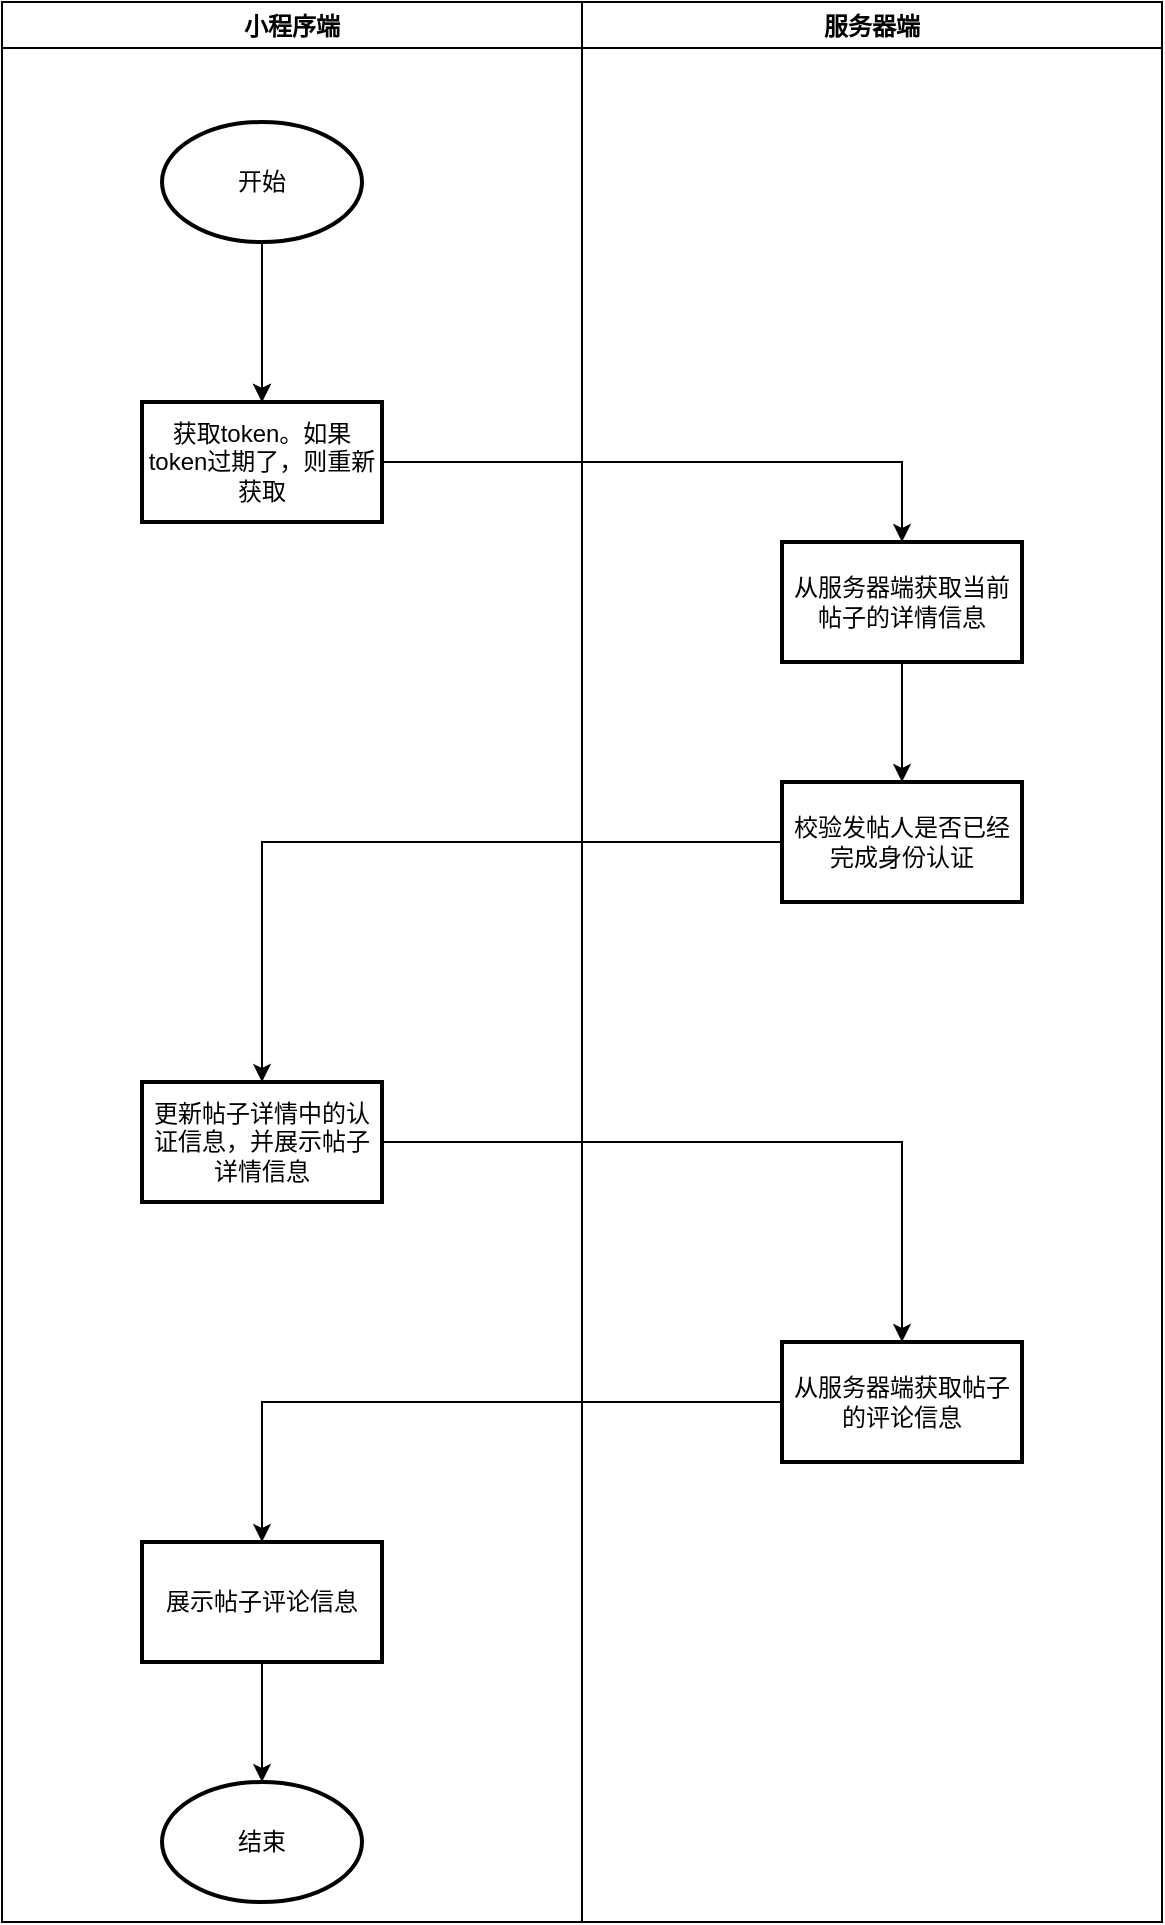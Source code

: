 <mxfile version="20.8.16" type="device" pages="2"><diagram name="页面监听加载" id="mnPf7sqH9tDzqcIN8zVI"><mxGraphModel dx="1306" dy="809" grid="1" gridSize="10" guides="1" tooltips="1" connect="1" arrows="1" fold="1" page="1" pageScale="1" pageWidth="827" pageHeight="1169" math="0" shadow="0"><root><mxCell id="0"/><mxCell id="1" parent="0"/><mxCell id="WXoK6V1U_QoBBOyzU6eC-5" value="" style="edgeStyle=orthogonalEdgeStyle;rounded=0;orthogonalLoop=1;jettySize=auto;html=1;" parent="1" source="WXoK6V1U_QoBBOyzU6eC-2" target="WXoK6V1U_QoBBOyzU6eC-4" edge="1"><mxGeometry relative="1" as="geometry"/></mxCell><mxCell id="DZKozP2rykbG9aLjkXL0-3" value="" style="edgeStyle=orthogonalEdgeStyle;rounded=0;orthogonalLoop=1;jettySize=auto;html=1;" edge="1" parent="1" source="WXoK6V1U_QoBBOyzU6eC-8" target="DZKozP2rykbG9aLjkXL0-2"><mxGeometry relative="1" as="geometry"/></mxCell><mxCell id="DZKozP2rykbG9aLjkXL0-5" value="" style="edgeStyle=orthogonalEdgeStyle;rounded=0;orthogonalLoop=1;jettySize=auto;html=1;" edge="1" parent="1" source="DZKozP2rykbG9aLjkXL0-2" target="DZKozP2rykbG9aLjkXL0-4"><mxGeometry relative="1" as="geometry"/></mxCell><mxCell id="DZKozP2rykbG9aLjkXL0-7" value="" style="edgeStyle=orthogonalEdgeStyle;rounded=0;orthogonalLoop=1;jettySize=auto;html=1;" edge="1" parent="1" source="DZKozP2rykbG9aLjkXL0-4" target="DZKozP2rykbG9aLjkXL0-6"><mxGeometry relative="1" as="geometry"/></mxCell><mxCell id="DZKozP2rykbG9aLjkXL0-12" value="小程序端" style="swimlane;" vertex="1" parent="1"><mxGeometry x="190" y="60" width="290" height="960" as="geometry"/></mxCell><mxCell id="WXoK6V1U_QoBBOyzU6eC-1" value="开始" style="strokeWidth=2;html=1;shape=mxgraph.flowchart.start_1;whiteSpace=wrap;" parent="DZKozP2rykbG9aLjkXL0-12" vertex="1"><mxGeometry x="80" y="60" width="100" height="60" as="geometry"/></mxCell><mxCell id="WXoK6V1U_QoBBOyzU6eC-2" value="获取token。如果token过期了，则重新获取" style="whiteSpace=wrap;html=1;strokeWidth=2;" parent="DZKozP2rykbG9aLjkXL0-12" vertex="1"><mxGeometry x="70" y="200" width="120" height="60" as="geometry"/></mxCell><mxCell id="WXoK6V1U_QoBBOyzU6eC-3" value="" style="edgeStyle=orthogonalEdgeStyle;rounded=0;orthogonalLoop=1;jettySize=auto;html=1;" parent="DZKozP2rykbG9aLjkXL0-12" source="WXoK6V1U_QoBBOyzU6eC-1" target="WXoK6V1U_QoBBOyzU6eC-2" edge="1"><mxGeometry relative="1" as="geometry"/></mxCell><mxCell id="DZKozP2rykbG9aLjkXL0-1" value="" style="edgeStyle=orthogonalEdgeStyle;rounded=0;orthogonalLoop=1;jettySize=auto;html=1;" edge="1" parent="DZKozP2rykbG9aLjkXL0-12" source="WXoK6V1U_QoBBOyzU6eC-1" target="WXoK6V1U_QoBBOyzU6eC-2"><mxGeometry relative="1" as="geometry"/></mxCell><mxCell id="DZKozP2rykbG9aLjkXL0-2" value="更新帖子详情中的认证信息，并展示帖子详情信息" style="whiteSpace=wrap;html=1;strokeWidth=2;" vertex="1" parent="DZKozP2rykbG9aLjkXL0-12"><mxGeometry x="70" y="540" width="120" height="60" as="geometry"/></mxCell><mxCell id="DZKozP2rykbG9aLjkXL0-6" value="展示帖子评论信息" style="whiteSpace=wrap;html=1;strokeWidth=2;" vertex="1" parent="DZKozP2rykbG9aLjkXL0-12"><mxGeometry x="70" y="770" width="120" height="60" as="geometry"/></mxCell><mxCell id="DZKozP2rykbG9aLjkXL0-10" value="结束" style="strokeWidth=2;html=1;shape=mxgraph.flowchart.start_1;whiteSpace=wrap;" vertex="1" parent="DZKozP2rykbG9aLjkXL0-12"><mxGeometry x="80" y="890" width="100" height="60" as="geometry"/></mxCell><mxCell id="DZKozP2rykbG9aLjkXL0-11" style="edgeStyle=orthogonalEdgeStyle;rounded=0;orthogonalLoop=1;jettySize=auto;html=1;exitX=0.5;exitY=1;exitDx=0;exitDy=0;entryX=0.5;entryY=0;entryDx=0;entryDy=0;entryPerimeter=0;" edge="1" parent="DZKozP2rykbG9aLjkXL0-12" source="DZKozP2rykbG9aLjkXL0-6" target="DZKozP2rykbG9aLjkXL0-10"><mxGeometry relative="1" as="geometry"/></mxCell><mxCell id="DZKozP2rykbG9aLjkXL0-13" value="服务器端" style="swimlane;" vertex="1" parent="1"><mxGeometry x="480" y="60" width="290" height="960" as="geometry"/></mxCell><mxCell id="WXoK6V1U_QoBBOyzU6eC-4" value="从服务器端获取当前帖子的详情信息" style="whiteSpace=wrap;html=1;strokeWidth=2;" parent="DZKozP2rykbG9aLjkXL0-13" vertex="1"><mxGeometry x="100" y="270" width="120" height="60" as="geometry"/></mxCell><mxCell id="WXoK6V1U_QoBBOyzU6eC-8" value="校验发帖人是否已经完成身份认证" style="whiteSpace=wrap;html=1;strokeWidth=2;" parent="DZKozP2rykbG9aLjkXL0-13" vertex="1"><mxGeometry x="100" y="390" width="120" height="60" as="geometry"/></mxCell><mxCell id="WXoK6V1U_QoBBOyzU6eC-9" value="" style="edgeStyle=orthogonalEdgeStyle;rounded=0;orthogonalLoop=1;jettySize=auto;html=1;" parent="DZKozP2rykbG9aLjkXL0-13" source="WXoK6V1U_QoBBOyzU6eC-4" target="WXoK6V1U_QoBBOyzU6eC-8" edge="1"><mxGeometry relative="1" as="geometry"/></mxCell><mxCell id="DZKozP2rykbG9aLjkXL0-4" value="从服务器端获取帖子的评论信息" style="whiteSpace=wrap;html=1;strokeWidth=2;" vertex="1" parent="DZKozP2rykbG9aLjkXL0-13"><mxGeometry x="100" y="670" width="120" height="60" as="geometry"/></mxCell></root></mxGraphModel></diagram><diagram id="Mt5rmUnGLSHcxJZyz4dg" name="发表评论"><mxGraphModel dx="1306" dy="809" grid="1" gridSize="10" guides="1" tooltips="1" connect="1" arrows="1" fold="1" page="1" pageScale="1" pageWidth="827" pageHeight="1169" math="0" shadow="0"><root><mxCell id="0"/><mxCell id="1" parent="0"/><mxCell id="8KnBOuARu3nVTLG8tP7J-17" value="" style="edgeStyle=orthogonalEdgeStyle;rounded=0;orthogonalLoop=1;jettySize=auto;html=1;" edge="1" parent="1" source="8KnBOuARu3nVTLG8tP7J-14" target="8KnBOuARu3nVTLG8tP7J-16"><mxGeometry relative="1" as="geometry"/></mxCell><mxCell id="8KnBOuARu3nVTLG8tP7J-26" style="edgeStyle=orthogonalEdgeStyle;rounded=0;orthogonalLoop=1;jettySize=auto;html=1;exitX=1;exitY=0.5;exitDx=0;exitDy=0;entryX=0;entryY=0.5;entryDx=0;entryDy=0;" edge="1" parent="1" source="8KnBOuARu3nVTLG8tP7J-24" target="8KnBOuARu3nVTLG8tP7J-12"><mxGeometry relative="1" as="geometry"/></mxCell><mxCell id="8KnBOuARu3nVTLG8tP7J-31" value="小程序端" style="swimlane;" vertex="1" parent="1"><mxGeometry x="100" y="30" width="250" height="1010" as="geometry"/></mxCell><mxCell id="8KnBOuARu3nVTLG8tP7J-1" value="开始" style="strokeWidth=2;html=1;shape=mxgraph.flowchart.start_1;whiteSpace=wrap;" vertex="1" parent="8KnBOuARu3nVTLG8tP7J-31"><mxGeometry x="60" y="50" width="100" height="60" as="geometry"/></mxCell><mxCell id="8KnBOuARu3nVTLG8tP7J-2" value="是否已登录？" style="rhombus;whiteSpace=wrap;html=1;strokeWidth=2;" vertex="1" parent="8KnBOuARu3nVTLG8tP7J-31"><mxGeometry x="70" y="180" width="80" height="80" as="geometry"/></mxCell><mxCell id="8KnBOuARu3nVTLG8tP7J-3" value="" style="edgeStyle=orthogonalEdgeStyle;rounded=0;orthogonalLoop=1;jettySize=auto;html=1;" edge="1" parent="8KnBOuARu3nVTLG8tP7J-31" source="8KnBOuARu3nVTLG8tP7J-1" target="8KnBOuARu3nVTLG8tP7J-2"><mxGeometry relative="1" as="geometry"/></mxCell><mxCell id="8KnBOuARu3nVTLG8tP7J-4" value="校验评论内容是否为空" style="whiteSpace=wrap;html=1;strokeWidth=2;" vertex="1" parent="8KnBOuARu3nVTLG8tP7J-31"><mxGeometry x="50" y="350" width="120" height="60" as="geometry"/></mxCell><mxCell id="8KnBOuARu3nVTLG8tP7J-5" value="Y" style="edgeStyle=orthogonalEdgeStyle;rounded=0;orthogonalLoop=1;jettySize=auto;html=1;" edge="1" parent="8KnBOuARu3nVTLG8tP7J-31" source="8KnBOuARu3nVTLG8tP7J-2" target="8KnBOuARu3nVTLG8tP7J-4"><mxGeometry relative="1" as="geometry"/></mxCell><mxCell id="8KnBOuARu3nVTLG8tP7J-16" value="重新向服务端获取新的评论区信息" style="whiteSpace=wrap;html=1;strokeWidth=2;" vertex="1" parent="8KnBOuARu3nVTLG8tP7J-31"><mxGeometry x="50" y="770" width="120" height="60" as="geometry"/></mxCell><mxCell id="8KnBOuARu3nVTLG8tP7J-24" value="将评论内容和对应的评论id发送到服务端" style="whiteSpace=wrap;html=1;strokeWidth=2;" vertex="1" parent="8KnBOuARu3nVTLG8tP7J-31"><mxGeometry x="50" y="490" width="120" height="60" as="geometry"/></mxCell><mxCell id="8KnBOuARu3nVTLG8tP7J-25" value="" style="edgeStyle=orthogonalEdgeStyle;rounded=0;orthogonalLoop=1;jettySize=auto;html=1;" edge="1" parent="8KnBOuARu3nVTLG8tP7J-31" source="8KnBOuARu3nVTLG8tP7J-4" target="8KnBOuARu3nVTLG8tP7J-24"><mxGeometry relative="1" as="geometry"/></mxCell><mxCell id="8KnBOuARu3nVTLG8tP7J-29" value="结束" style="strokeWidth=2;html=1;shape=mxgraph.flowchart.start_1;whiteSpace=wrap;" vertex="1" parent="8KnBOuARu3nVTLG8tP7J-31"><mxGeometry x="60" y="910" width="100" height="60" as="geometry"/></mxCell><mxCell id="8KnBOuARu3nVTLG8tP7J-30" style="edgeStyle=orthogonalEdgeStyle;rounded=0;orthogonalLoop=1;jettySize=auto;html=1;exitX=0.5;exitY=1;exitDx=0;exitDy=0;entryX=0.5;entryY=0;entryDx=0;entryDy=0;entryPerimeter=0;" edge="1" parent="8KnBOuARu3nVTLG8tP7J-31" source="8KnBOuARu3nVTLG8tP7J-16" target="8KnBOuARu3nVTLG8tP7J-29"><mxGeometry relative="1" as="geometry"/></mxCell><mxCell id="8KnBOuARu3nVTLG8tP7J-43" value="服务器端" style="swimlane;" vertex="1" parent="1"><mxGeometry x="350" y="30" width="260" height="1010" as="geometry"/></mxCell><mxCell id="8KnBOuARu3nVTLG8tP7J-12" value="服务端审核评论内容是否合规" style="whiteSpace=wrap;html=1;strokeWidth=2;" vertex="1" parent="8KnBOuARu3nVTLG8tP7J-43"><mxGeometry x="90" y="490" width="120" height="60" as="geometry"/></mxCell><mxCell id="8KnBOuARu3nVTLG8tP7J-14" value="更新帖子的评论区信息" style="whiteSpace=wrap;html=1;strokeWidth=2;" vertex="1" parent="8KnBOuARu3nVTLG8tP7J-43"><mxGeometry x="90" y="650" width="120" height="60" as="geometry"/></mxCell><mxCell id="8KnBOuARu3nVTLG8tP7J-15" value="" style="edgeStyle=orthogonalEdgeStyle;rounded=0;orthogonalLoop=1;jettySize=auto;html=1;" edge="1" parent="8KnBOuARu3nVTLG8tP7J-43" source="8KnBOuARu3nVTLG8tP7J-12" target="8KnBOuARu3nVTLG8tP7J-14"><mxGeometry relative="1" as="geometry"/></mxCell></root></mxGraphModel></diagram></mxfile>